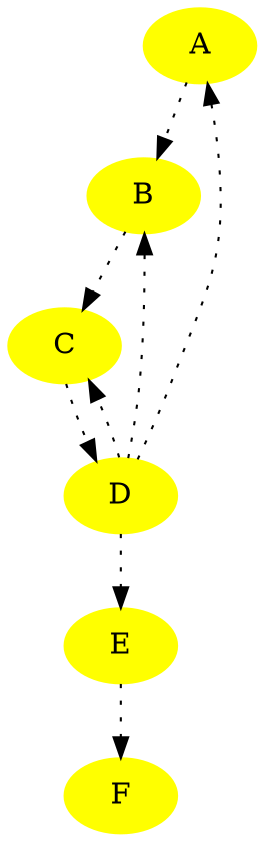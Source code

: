 digraph A{
        node [style = filled, color = yellow];
        edge [style = dotted];
        A->B;
        B->C;
        C->D->E->F;
        D->{A,B,C};
}
// digraph X{
//         node [style = filled , color = yellow]
//         edge [color = blue]
//         {A,D}->{B,C,D,E}
//         {B,C,D,E}->A
// }
// digraph X{
//         A->B
//         B->C
//         C->A
// }
